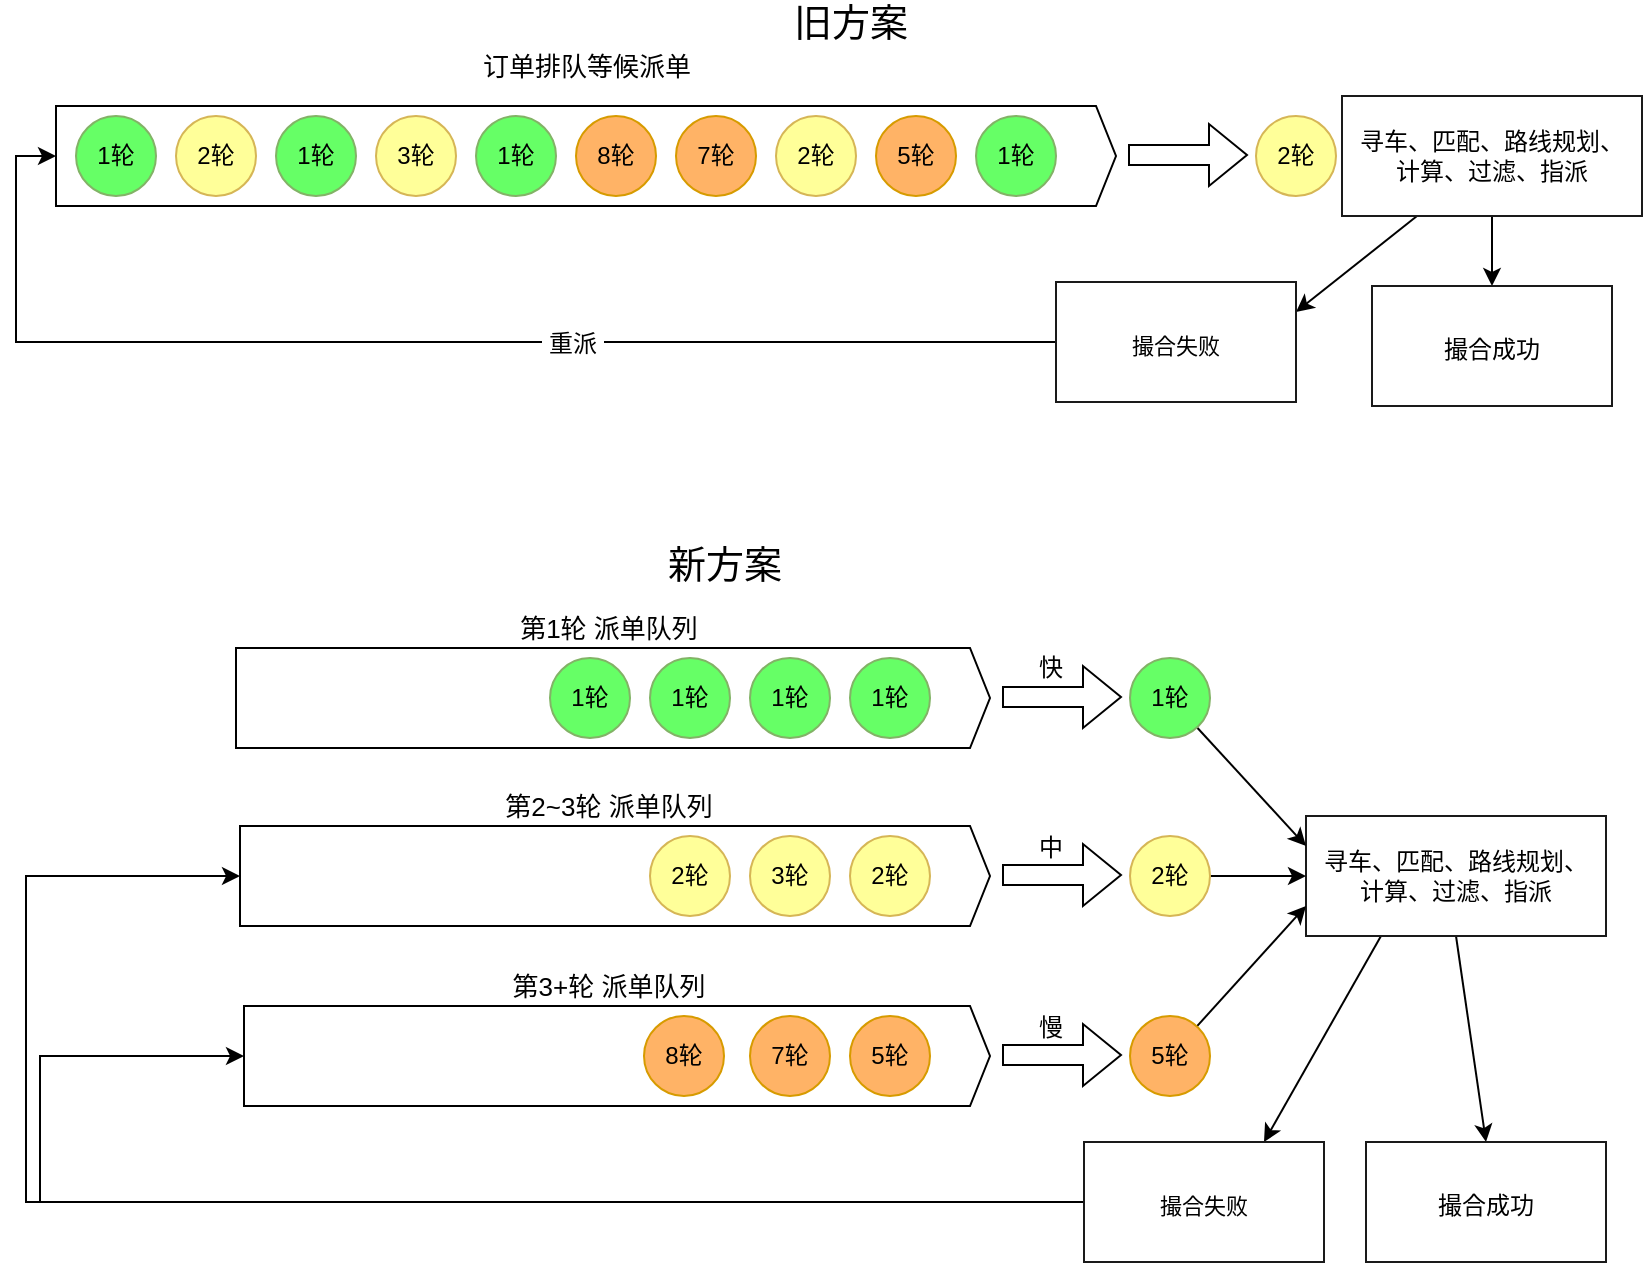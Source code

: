 <mxfile version="16.5.5" type="github">
  <diagram id="L1KwRnPOjzhmj4UBkuKn" name="第 1 页">
    <mxGraphModel dx="1106" dy="644" grid="0" gridSize="10" guides="1" tooltips="1" connect="1" arrows="1" fold="1" page="1" pageScale="1" pageWidth="827" pageHeight="1169" math="0" shadow="0">
      <root>
        <mxCell id="0" />
        <mxCell id="1" parent="0" />
        <mxCell id="ffW3NOgqOSrnDVPmoZo_-2" value="" style="html=1;shadow=0;dashed=0;align=center;verticalAlign=middle;shape=mxgraph.arrows2.arrow;dy=0;dx=10;notch=0;" vertex="1" parent="1">
          <mxGeometry x="27" y="88" width="530" height="50" as="geometry" />
        </mxCell>
        <mxCell id="ffW3NOgqOSrnDVPmoZo_-3" value="2轮" style="ellipse;whiteSpace=wrap;html=1;aspect=fixed;fillColor=#FFFF99;strokeColor=#d6b656;" vertex="1" parent="1">
          <mxGeometry x="387" y="93" width="40" height="40" as="geometry" />
        </mxCell>
        <mxCell id="ffW3NOgqOSrnDVPmoZo_-4" value="7轮" style="ellipse;whiteSpace=wrap;html=1;aspect=fixed;fillColor=#FFB366;strokeColor=#d79b00;" vertex="1" parent="1">
          <mxGeometry x="337" y="93" width="40" height="40" as="geometry" />
        </mxCell>
        <mxCell id="ffW3NOgqOSrnDVPmoZo_-5" value="8轮" style="ellipse;whiteSpace=wrap;html=1;aspect=fixed;fillColor=#FFB366;strokeColor=#d79b00;" vertex="1" parent="1">
          <mxGeometry x="287" y="93" width="40" height="40" as="geometry" />
        </mxCell>
        <mxCell id="ffW3NOgqOSrnDVPmoZo_-6" value="1轮" style="ellipse;whiteSpace=wrap;html=1;aspect=fixed;fillColor=#66FF66;strokeColor=#82b366;" vertex="1" parent="1">
          <mxGeometry x="237" y="93" width="40" height="40" as="geometry" />
        </mxCell>
        <mxCell id="ffW3NOgqOSrnDVPmoZo_-7" value="3轮" style="ellipse;whiteSpace=wrap;html=1;aspect=fixed;fillColor=#FFFF99;strokeColor=#d6b656;" vertex="1" parent="1">
          <mxGeometry x="187" y="93" width="40" height="40" as="geometry" />
        </mxCell>
        <mxCell id="ffW3NOgqOSrnDVPmoZo_-8" value="1轮" style="ellipse;whiteSpace=wrap;html=1;aspect=fixed;fillColor=#66FF66;strokeColor=#82b366;" vertex="1" parent="1">
          <mxGeometry x="137" y="93" width="40" height="40" as="geometry" />
        </mxCell>
        <mxCell id="ffW3NOgqOSrnDVPmoZo_-9" value="2轮" style="ellipse;whiteSpace=wrap;html=1;aspect=fixed;fillColor=#FFFF99;strokeColor=#d6b656;" vertex="1" parent="1">
          <mxGeometry x="87" y="93" width="40" height="40" as="geometry" />
        </mxCell>
        <mxCell id="ffW3NOgqOSrnDVPmoZo_-10" value="1轮" style="ellipse;whiteSpace=wrap;html=1;aspect=fixed;fillColor=#66FF66;strokeColor=#82b366;" vertex="1" parent="1">
          <mxGeometry x="37" y="93" width="40" height="40" as="geometry" />
        </mxCell>
        <mxCell id="ffW3NOgqOSrnDVPmoZo_-11" value="5轮" style="ellipse;whiteSpace=wrap;html=1;aspect=fixed;fillColor=#FFB366;strokeColor=#d79b00;" vertex="1" parent="1">
          <mxGeometry x="437" y="93" width="40" height="40" as="geometry" />
        </mxCell>
        <mxCell id="ffW3NOgqOSrnDVPmoZo_-12" value="1轮" style="ellipse;whiteSpace=wrap;html=1;aspect=fixed;fillColor=#66FF66;strokeColor=#82b366;" vertex="1" parent="1">
          <mxGeometry x="487" y="93" width="40" height="40" as="geometry" />
        </mxCell>
        <mxCell id="ffW3NOgqOSrnDVPmoZo_-26" style="edgeStyle=orthogonalEdgeStyle;rounded=0;orthogonalLoop=1;jettySize=auto;html=1;entryX=0.5;entryY=0;entryDx=0;entryDy=0;fontSize=19;" edge="1" parent="1" source="ffW3NOgqOSrnDVPmoZo_-17" target="ffW3NOgqOSrnDVPmoZo_-25">
          <mxGeometry relative="1" as="geometry" />
        </mxCell>
        <mxCell id="ffW3NOgqOSrnDVPmoZo_-27" style="rounded=0;orthogonalLoop=1;jettySize=auto;html=1;exitX=0.25;exitY=1;exitDx=0;exitDy=0;entryX=1;entryY=0.25;entryDx=0;entryDy=0;fontSize=19;" edge="1" parent="1" source="ffW3NOgqOSrnDVPmoZo_-17" target="ffW3NOgqOSrnDVPmoZo_-24">
          <mxGeometry relative="1" as="geometry" />
        </mxCell>
        <mxCell id="ffW3NOgqOSrnDVPmoZo_-17" value="寻车、匹配、路线规划、&lt;br&gt;计算、过滤、指派" style="rounded=0;whiteSpace=wrap;html=1;strokeColor=#1A1A1A;strokeWidth=1;fillColor=none;" vertex="1" parent="1">
          <mxGeometry x="670" y="83" width="150" height="60" as="geometry" />
        </mxCell>
        <mxCell id="ffW3NOgqOSrnDVPmoZo_-18" value="" style="shape=flexArrow;endArrow=classic;html=1;rounded=0;" edge="1" parent="1">
          <mxGeometry width="50" height="50" relative="1" as="geometry">
            <mxPoint x="563" y="112.5" as="sourcePoint" />
            <mxPoint x="623" y="112.5" as="targetPoint" />
          </mxGeometry>
        </mxCell>
        <mxCell id="ffW3NOgqOSrnDVPmoZo_-20" value="&lt;font style=&quot;font-size: 13px&quot;&gt;订单排队等候派单&lt;/font&gt;" style="text;html=1;align=center;verticalAlign=middle;resizable=0;points=[];autosize=1;strokeColor=none;fillColor=none;" vertex="1" parent="1">
          <mxGeometry x="232" y="58" width="120" height="20" as="geometry" />
        </mxCell>
        <mxCell id="ffW3NOgqOSrnDVPmoZo_-22" value="2轮" style="ellipse;whiteSpace=wrap;html=1;aspect=fixed;fillColor=#FFFF99;strokeColor=#d6b656;" vertex="1" parent="1">
          <mxGeometry x="627" y="93" width="40" height="40" as="geometry" />
        </mxCell>
        <mxCell id="ffW3NOgqOSrnDVPmoZo_-23" value="&lt;font style=&quot;font-size: 19px&quot;&gt;旧方案&lt;/font&gt;" style="text;html=1;align=center;verticalAlign=middle;resizable=0;points=[];autosize=1;strokeColor=none;fillColor=none;fontSize=13;strokeWidth=1;" vertex="1" parent="1">
          <mxGeometry x="390" y="36" width="67" height="22" as="geometry" />
        </mxCell>
        <mxCell id="ffW3NOgqOSrnDVPmoZo_-28" style="edgeStyle=orthogonalEdgeStyle;rounded=0;orthogonalLoop=1;jettySize=auto;html=1;entryX=0;entryY=0.5;entryDx=0;entryDy=0;entryPerimeter=0;fontSize=12;exitX=0;exitY=0.5;exitDx=0;exitDy=0;" edge="1" parent="1" source="ffW3NOgqOSrnDVPmoZo_-24" target="ffW3NOgqOSrnDVPmoZo_-2">
          <mxGeometry relative="1" as="geometry" />
        </mxCell>
        <mxCell id="ffW3NOgqOSrnDVPmoZo_-29" value="&amp;nbsp;重派&amp;nbsp;" style="edgeLabel;html=1;align=center;verticalAlign=middle;resizable=0;points=[];fontSize=12;" vertex="1" connectable="0" parent="ffW3NOgqOSrnDVPmoZo_-28">
          <mxGeometry x="-0.236" y="1" relative="1" as="geometry">
            <mxPoint as="offset" />
          </mxGeometry>
        </mxCell>
        <mxCell id="ffW3NOgqOSrnDVPmoZo_-24" value="&lt;font style=&quot;font-size: 11px&quot;&gt;撮合失败&lt;/font&gt;" style="rounded=0;whiteSpace=wrap;html=1;fontSize=19;strokeColor=#1A1A1A;strokeWidth=1;fillColor=none;" vertex="1" parent="1">
          <mxGeometry x="527" y="176" width="120" height="60" as="geometry" />
        </mxCell>
        <mxCell id="ffW3NOgqOSrnDVPmoZo_-25" value="&lt;font style=&quot;font-size: 12px&quot;&gt;撮合成功&lt;/font&gt;" style="rounded=0;whiteSpace=wrap;html=1;fontSize=19;strokeColor=#1A1A1A;strokeWidth=1;fillColor=none;" vertex="1" parent="1">
          <mxGeometry x="685" y="178" width="120" height="60" as="geometry" />
        </mxCell>
        <mxCell id="ffW3NOgqOSrnDVPmoZo_-30" value="" style="html=1;shadow=0;dashed=0;align=center;verticalAlign=middle;shape=mxgraph.arrows2.arrow;dy=0;dx=10;notch=0;" vertex="1" parent="1">
          <mxGeometry x="117" y="359" width="377" height="50" as="geometry" />
        </mxCell>
        <mxCell id="ffW3NOgqOSrnDVPmoZo_-34" value="1轮" style="ellipse;whiteSpace=wrap;html=1;aspect=fixed;fillColor=#66FF66;strokeColor=#82b366;" vertex="1" parent="1">
          <mxGeometry x="374" y="364" width="40" height="40" as="geometry" />
        </mxCell>
        <mxCell id="ffW3NOgqOSrnDVPmoZo_-36" value="1轮" style="ellipse;whiteSpace=wrap;html=1;aspect=fixed;fillColor=#66FF66;strokeColor=#82b366;" vertex="1" parent="1">
          <mxGeometry x="324" y="364" width="40" height="40" as="geometry" />
        </mxCell>
        <mxCell id="ffW3NOgqOSrnDVPmoZo_-38" value="1轮" style="ellipse;whiteSpace=wrap;html=1;aspect=fixed;fillColor=#66FF66;strokeColor=#82b366;" vertex="1" parent="1">
          <mxGeometry x="274" y="364" width="40" height="40" as="geometry" />
        </mxCell>
        <mxCell id="ffW3NOgqOSrnDVPmoZo_-40" value="1轮" style="ellipse;whiteSpace=wrap;html=1;aspect=fixed;fillColor=#66FF66;strokeColor=#82b366;" vertex="1" parent="1">
          <mxGeometry x="424" y="364" width="40" height="40" as="geometry" />
        </mxCell>
        <mxCell id="ffW3NOgqOSrnDVPmoZo_-41" style="rounded=0;orthogonalLoop=1;jettySize=auto;html=1;entryX=0.5;entryY=0;entryDx=0;entryDy=0;fontSize=19;exitX=0.5;exitY=1;exitDx=0;exitDy=0;" edge="1" parent="1" source="ffW3NOgqOSrnDVPmoZo_-43" target="ffW3NOgqOSrnDVPmoZo_-51">
          <mxGeometry relative="1" as="geometry" />
        </mxCell>
        <mxCell id="ffW3NOgqOSrnDVPmoZo_-119" style="edgeStyle=none;rounded=0;orthogonalLoop=1;jettySize=auto;html=1;exitX=0.25;exitY=1;exitDx=0;exitDy=0;entryX=0.75;entryY=0;entryDx=0;entryDy=0;fontSize=12;" edge="1" parent="1" source="ffW3NOgqOSrnDVPmoZo_-43" target="ffW3NOgqOSrnDVPmoZo_-50">
          <mxGeometry relative="1" as="geometry" />
        </mxCell>
        <mxCell id="ffW3NOgqOSrnDVPmoZo_-43" value="寻车、匹配、路线规划、&lt;br&gt;计算、过滤、指派" style="rounded=0;whiteSpace=wrap;html=1;strokeColor=#1A1A1A;strokeWidth=1;fillColor=none;" vertex="1" parent="1">
          <mxGeometry x="652" y="443" width="150" height="60" as="geometry" />
        </mxCell>
        <mxCell id="ffW3NOgqOSrnDVPmoZo_-44" value="" style="shape=flexArrow;endArrow=classic;html=1;rounded=0;" edge="1" parent="1">
          <mxGeometry width="50" height="50" relative="1" as="geometry">
            <mxPoint x="500" y="383.5" as="sourcePoint" />
            <mxPoint x="560" y="383.5" as="targetPoint" />
          </mxGeometry>
        </mxCell>
        <mxCell id="ffW3NOgqOSrnDVPmoZo_-45" value="&lt;font style=&quot;font-size: 13px&quot;&gt;第1轮 派单队列&lt;/font&gt;" style="text;html=1;align=center;verticalAlign=middle;resizable=0;points=[];autosize=1;strokeColor=none;fillColor=none;" vertex="1" parent="1">
          <mxGeometry x="253" y="340" width="99" height="18" as="geometry" />
        </mxCell>
        <mxCell id="ffW3NOgqOSrnDVPmoZo_-47" value="&lt;font style=&quot;font-size: 19px&quot;&gt;新方案&lt;/font&gt;" style="text;html=1;align=center;verticalAlign=middle;resizable=0;points=[];autosize=1;strokeColor=none;fillColor=none;fontSize=13;strokeWidth=1;" vertex="1" parent="1">
          <mxGeometry x="327" y="307" width="67" height="22" as="geometry" />
        </mxCell>
        <mxCell id="ffW3NOgqOSrnDVPmoZo_-120" style="edgeStyle=orthogonalEdgeStyle;rounded=0;orthogonalLoop=1;jettySize=auto;html=1;entryX=0;entryY=0.5;entryDx=0;entryDy=0;entryPerimeter=0;fontSize=12;" edge="1" parent="1" source="ffW3NOgqOSrnDVPmoZo_-50" target="ffW3NOgqOSrnDVPmoZo_-80">
          <mxGeometry relative="1" as="geometry">
            <Array as="points">
              <mxPoint x="12" y="636" />
              <mxPoint x="12" y="473" />
            </Array>
          </mxGeometry>
        </mxCell>
        <mxCell id="ffW3NOgqOSrnDVPmoZo_-121" style="edgeStyle=orthogonalEdgeStyle;rounded=0;orthogonalLoop=1;jettySize=auto;html=1;entryX=0;entryY=0.5;entryDx=0;entryDy=0;entryPerimeter=0;fontSize=12;" edge="1" parent="1" source="ffW3NOgqOSrnDVPmoZo_-50" target="ffW3NOgqOSrnDVPmoZo_-94">
          <mxGeometry relative="1" as="geometry">
            <Array as="points">
              <mxPoint x="19" y="636" />
              <mxPoint x="19" y="563" />
            </Array>
          </mxGeometry>
        </mxCell>
        <mxCell id="ffW3NOgqOSrnDVPmoZo_-50" value="&lt;font style=&quot;font-size: 11px&quot;&gt;撮合失败&lt;/font&gt;" style="rounded=0;whiteSpace=wrap;html=1;fontSize=19;strokeColor=#1A1A1A;strokeWidth=1;fillColor=none;" vertex="1" parent="1">
          <mxGeometry x="541" y="606" width="120" height="60" as="geometry" />
        </mxCell>
        <mxCell id="ffW3NOgqOSrnDVPmoZo_-51" value="&lt;font style=&quot;font-size: 12px&quot;&gt;撮合成功&lt;/font&gt;" style="rounded=0;whiteSpace=wrap;html=1;fontSize=19;strokeColor=#1A1A1A;strokeWidth=1;fillColor=none;" vertex="1" parent="1">
          <mxGeometry x="682" y="606" width="120" height="60" as="geometry" />
        </mxCell>
        <mxCell id="ffW3NOgqOSrnDVPmoZo_-80" value="" style="html=1;shadow=0;dashed=0;align=center;verticalAlign=middle;shape=mxgraph.arrows2.arrow;dy=0;dx=10;notch=0;" vertex="1" parent="1">
          <mxGeometry x="119" y="448" width="375" height="50" as="geometry" />
        </mxCell>
        <mxCell id="ffW3NOgqOSrnDVPmoZo_-81" value="2轮" style="ellipse;whiteSpace=wrap;html=1;aspect=fixed;fillColor=#FFFF99;strokeColor=#d6b656;" vertex="1" parent="1">
          <mxGeometry x="424" y="453" width="40" height="40" as="geometry" />
        </mxCell>
        <mxCell id="ffW3NOgqOSrnDVPmoZo_-85" value="3轮" style="ellipse;whiteSpace=wrap;html=1;aspect=fixed;fillColor=#FFFF99;strokeColor=#d6b656;" vertex="1" parent="1">
          <mxGeometry x="374" y="453" width="40" height="40" as="geometry" />
        </mxCell>
        <mxCell id="ffW3NOgqOSrnDVPmoZo_-87" value="2轮" style="ellipse;whiteSpace=wrap;html=1;aspect=fixed;fillColor=#FFFF99;strokeColor=#d6b656;" vertex="1" parent="1">
          <mxGeometry x="324" y="453" width="40" height="40" as="geometry" />
        </mxCell>
        <mxCell id="ffW3NOgqOSrnDVPmoZo_-91" value="" style="shape=flexArrow;endArrow=classic;html=1;rounded=0;" edge="1" parent="1">
          <mxGeometry width="50" height="50" relative="1" as="geometry">
            <mxPoint x="500" y="472.5" as="sourcePoint" />
            <mxPoint x="560" y="472.5" as="targetPoint" />
          </mxGeometry>
        </mxCell>
        <mxCell id="ffW3NOgqOSrnDVPmoZo_-92" value="&lt;span style=&quot;font-size: 13px&quot;&gt;第2~3轮 派单队列&lt;/span&gt;" style="text;html=1;align=center;verticalAlign=middle;resizable=0;points=[];autosize=1;strokeColor=none;fillColor=none;" vertex="1" parent="1">
          <mxGeometry x="246" y="429" width="114" height="18" as="geometry" />
        </mxCell>
        <mxCell id="ffW3NOgqOSrnDVPmoZo_-117" style="edgeStyle=none;rounded=0;orthogonalLoop=1;jettySize=auto;html=1;entryX=0;entryY=0.5;entryDx=0;entryDy=0;fontSize=12;" edge="1" parent="1" source="ffW3NOgqOSrnDVPmoZo_-93" target="ffW3NOgqOSrnDVPmoZo_-43">
          <mxGeometry relative="1" as="geometry" />
        </mxCell>
        <mxCell id="ffW3NOgqOSrnDVPmoZo_-93" value="2轮" style="ellipse;whiteSpace=wrap;html=1;aspect=fixed;fillColor=#FFFF99;strokeColor=#d6b656;" vertex="1" parent="1">
          <mxGeometry x="564" y="453" width="40" height="40" as="geometry" />
        </mxCell>
        <mxCell id="ffW3NOgqOSrnDVPmoZo_-94" value="" style="html=1;shadow=0;dashed=0;align=center;verticalAlign=middle;shape=mxgraph.arrows2.arrow;dy=0;dx=10;notch=0;" vertex="1" parent="1">
          <mxGeometry x="121" y="538" width="373" height="50" as="geometry" />
        </mxCell>
        <mxCell id="ffW3NOgqOSrnDVPmoZo_-96" value="7轮" style="ellipse;whiteSpace=wrap;html=1;aspect=fixed;fillColor=#FFB366;strokeColor=#d79b00;" vertex="1" parent="1">
          <mxGeometry x="374" y="543" width="40" height="40" as="geometry" />
        </mxCell>
        <mxCell id="ffW3NOgqOSrnDVPmoZo_-97" value="8轮" style="ellipse;whiteSpace=wrap;html=1;aspect=fixed;fillColor=#FFB366;strokeColor=#d79b00;" vertex="1" parent="1">
          <mxGeometry x="321" y="543" width="40" height="40" as="geometry" />
        </mxCell>
        <mxCell id="ffW3NOgqOSrnDVPmoZo_-103" value="5轮" style="ellipse;whiteSpace=wrap;html=1;aspect=fixed;fillColor=#FFB366;strokeColor=#d79b00;" vertex="1" parent="1">
          <mxGeometry x="424" y="543" width="40" height="40" as="geometry" />
        </mxCell>
        <mxCell id="ffW3NOgqOSrnDVPmoZo_-105" value="" style="shape=flexArrow;endArrow=classic;html=1;rounded=0;" edge="1" parent="1">
          <mxGeometry width="50" height="50" relative="1" as="geometry">
            <mxPoint x="500" y="562.5" as="sourcePoint" />
            <mxPoint x="560" y="562.5" as="targetPoint" />
          </mxGeometry>
        </mxCell>
        <mxCell id="ffW3NOgqOSrnDVPmoZo_-106" value="&lt;span style=&quot;font-size: 13px&quot;&gt;第3+轮 派单队列&lt;/span&gt;" style="text;html=1;align=center;verticalAlign=middle;resizable=0;points=[];autosize=1;strokeColor=none;fillColor=none;" vertex="1" parent="1">
          <mxGeometry x="249" y="519" width="107" height="18" as="geometry" />
        </mxCell>
        <mxCell id="ffW3NOgqOSrnDVPmoZo_-116" style="edgeStyle=none;rounded=0;orthogonalLoop=1;jettySize=auto;html=1;entryX=0;entryY=0.25;entryDx=0;entryDy=0;fontSize=12;" edge="1" parent="1" source="ffW3NOgqOSrnDVPmoZo_-110" target="ffW3NOgqOSrnDVPmoZo_-43">
          <mxGeometry relative="1" as="geometry" />
        </mxCell>
        <mxCell id="ffW3NOgqOSrnDVPmoZo_-110" value="1轮" style="ellipse;whiteSpace=wrap;html=1;aspect=fixed;fillColor=#66FF66;strokeColor=#82b366;" vertex="1" parent="1">
          <mxGeometry x="564" y="364" width="40" height="40" as="geometry" />
        </mxCell>
        <mxCell id="ffW3NOgqOSrnDVPmoZo_-118" style="edgeStyle=none;rounded=0;orthogonalLoop=1;jettySize=auto;html=1;entryX=0;entryY=0.75;entryDx=0;entryDy=0;fontSize=12;" edge="1" parent="1" source="ffW3NOgqOSrnDVPmoZo_-111" target="ffW3NOgqOSrnDVPmoZo_-43">
          <mxGeometry relative="1" as="geometry" />
        </mxCell>
        <mxCell id="ffW3NOgqOSrnDVPmoZo_-111" value="5轮" style="ellipse;whiteSpace=wrap;html=1;aspect=fixed;fillColor=#FFB366;strokeColor=#d79b00;" vertex="1" parent="1">
          <mxGeometry x="564" y="543" width="40" height="40" as="geometry" />
        </mxCell>
        <mxCell id="ffW3NOgqOSrnDVPmoZo_-113" value="快" style="text;html=1;align=center;verticalAlign=middle;resizable=0;points=[];autosize=1;strokeColor=none;fillColor=none;fontSize=12;" vertex="1" parent="1">
          <mxGeometry x="513" y="360" width="22" height="18" as="geometry" />
        </mxCell>
        <mxCell id="ffW3NOgqOSrnDVPmoZo_-114" value="中" style="text;html=1;align=center;verticalAlign=middle;resizable=0;points=[];autosize=1;strokeColor=none;fillColor=none;fontSize=12;" vertex="1" parent="1">
          <mxGeometry x="513" y="450" width="22" height="18" as="geometry" />
        </mxCell>
        <mxCell id="ffW3NOgqOSrnDVPmoZo_-115" value="慢" style="text;html=1;align=center;verticalAlign=middle;resizable=0;points=[];autosize=1;strokeColor=none;fillColor=none;fontSize=12;" vertex="1" parent="1">
          <mxGeometry x="513" y="540" width="22" height="18" as="geometry" />
        </mxCell>
      </root>
    </mxGraphModel>
  </diagram>
</mxfile>
